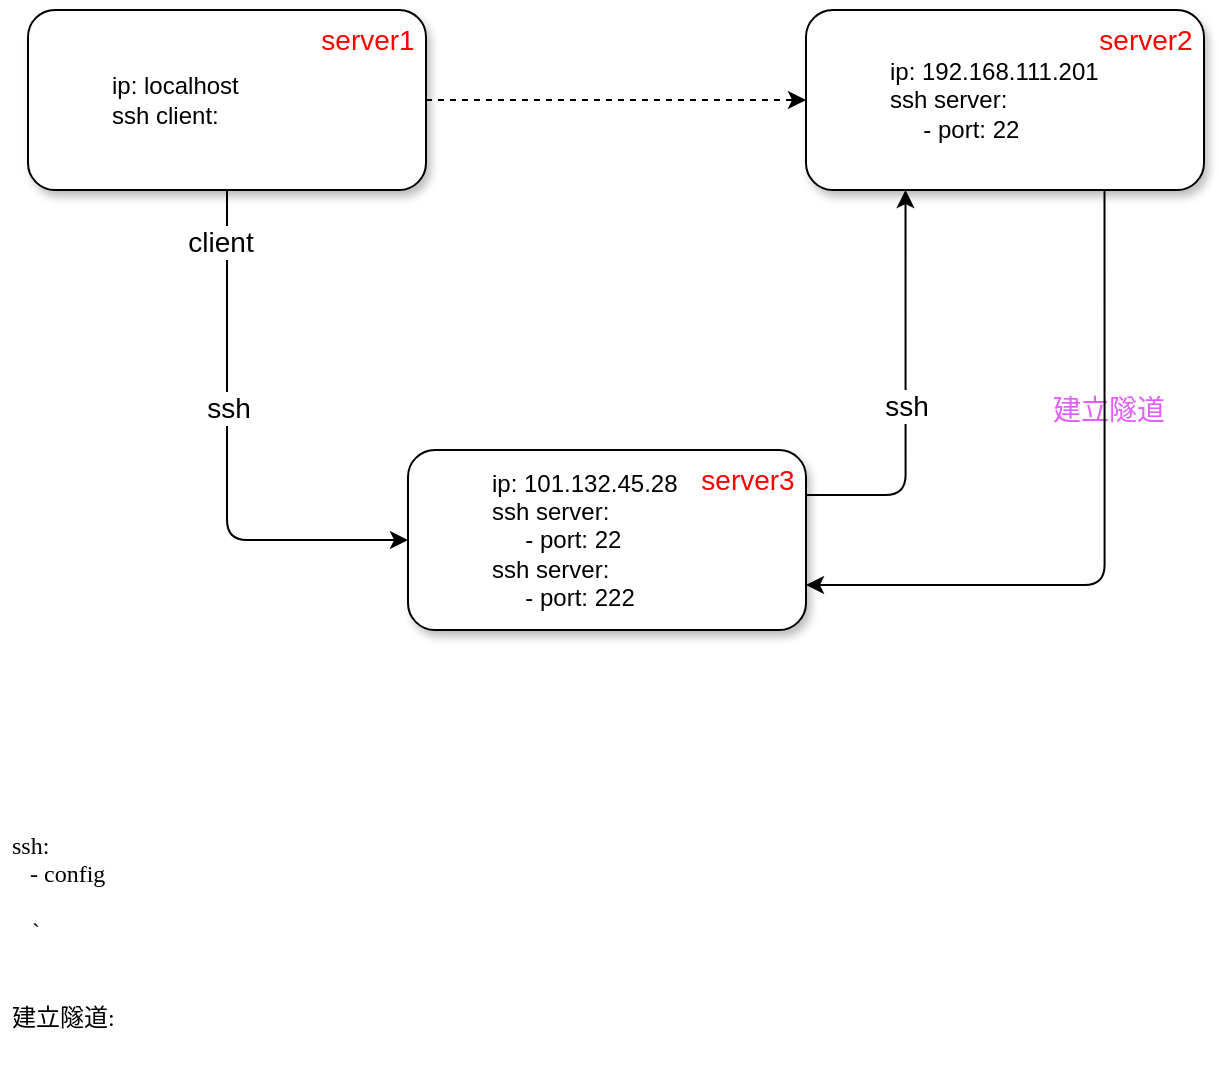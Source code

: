 <mxfile version="13.7.5" type="github"><diagram id="UmcQ1icWyEnYw7IK60mt" name="Page-1"><mxGraphModel dx="942" dy="621" grid="1" gridSize="10" guides="1" tooltips="1" connect="1" arrows="1" fold="1" page="1" pageScale="1" pageWidth="827" pageHeight="1169" math="0" shadow="0"><root><mxCell id="0"/><mxCell id="1" parent="0"/><mxCell id="b4KIYU_T_ngEaEL-dH6_-13" style="edgeStyle=orthogonalEdgeStyle;rounded=1;orthogonalLoop=1;jettySize=auto;html=1;exitX=1;exitY=0.25;exitDx=0;exitDy=0;entryX=0.25;entryY=1;entryDx=0;entryDy=0;labelBorderColor=none;shadow=0;" parent="1" source="b4KIYU_T_ngEaEL-dH6_-5" target="b4KIYU_T_ngEaEL-dH6_-10" edge="1"><mxGeometry relative="1" as="geometry"/></mxCell><mxCell id="b4KIYU_T_ngEaEL-dH6_-20" value="&lt;font style=&quot;font-size: 14px&quot; color=&quot;#e45eff&quot;&gt;建立隧道&lt;/font&gt;" style="edgeLabel;html=1;align=center;verticalAlign=middle;resizable=0;points=[];labelBorderColor=none;" parent="b4KIYU_T_ngEaEL-dH6_-13" vertex="1" connectable="0"><mxGeometry x="-0.548" relative="1" as="geometry"><mxPoint x="105" y="-42.5" as="offset"/></mxGeometry></mxCell><mxCell id="b4KIYU_T_ngEaEL-dH6_-5" value="&lt;blockquote style=&quot;margin: 0 0 0 40px ; border: none ; padding: 0px&quot;&gt;ip: 101.132.45.28&lt;/blockquote&gt;&lt;blockquote style=&quot;margin: 0 0 0 40px ; border: none ; padding: 0px&quot;&gt;ssh server:&amp;nbsp;&lt;/blockquote&gt;&lt;blockquote style=&quot;margin: 0 0 0 40px ; border: none ; padding: 0px&quot;&gt;&amp;nbsp; &amp;nbsp; &amp;nbsp;- port: 22&lt;/blockquote&gt;&lt;blockquote style=&quot;margin: 0 0 0 40px ; border: none ; padding: 0px&quot;&gt;&lt;span&gt;ssh server:&lt;/span&gt;&lt;/blockquote&gt;&lt;blockquote style=&quot;margin: 0 0 0 40px ; border: none ; padding: 0px&quot;&gt;&lt;span&gt;&amp;nbsp; &amp;nbsp; &amp;nbsp;- port: 222&lt;/span&gt;&lt;/blockquote&gt;" style="rounded=1;whiteSpace=wrap;html=1;align=left;labelBorderColor=none;shadow=1;" parent="1" vertex="1"><mxGeometry x="300" y="390" width="199" height="90" as="geometry"/></mxCell><mxCell id="b4KIYU_T_ngEaEL-dH6_-6" value="&lt;font style=&quot;font-size: 14px&quot; color=&quot;#ff0000&quot;&gt;server3&lt;/font&gt;" style="text;html=1;strokeColor=none;fillColor=none;align=center;verticalAlign=middle;whiteSpace=wrap;rounded=0;labelBorderColor=none;" parent="1" vertex="1"><mxGeometry x="445" y="390" width="50" height="30" as="geometry"/></mxCell><mxCell id="b4KIYU_T_ngEaEL-dH6_-12" style="edgeStyle=orthogonalEdgeStyle;rounded=1;orthogonalLoop=1;jettySize=auto;html=1;entryX=0;entryY=0.5;entryDx=0;entryDy=0;labelBorderColor=none;shadow=0;sketch=0;" parent="1" source="b4KIYU_T_ngEaEL-dH6_-8" target="b4KIYU_T_ngEaEL-dH6_-5" edge="1"><mxGeometry relative="1" as="geometry"/></mxCell><mxCell id="b4KIYU_T_ngEaEL-dH6_-14" value="&lt;font style=&quot;font-size: 14px&quot;&gt;ssh&lt;/font&gt;" style="edgeLabel;html=1;align=center;verticalAlign=middle;resizable=0;points=[];labelBorderColor=none;" parent="b4KIYU_T_ngEaEL-dH6_-12" vertex="1" connectable="0"><mxGeometry x="-0.179" y="3" relative="1" as="geometry"><mxPoint x="-3" as="offset"/></mxGeometry></mxCell><mxCell id="b4KIYU_T_ngEaEL-dH6_-19" style="edgeStyle=orthogonalEdgeStyle;rounded=0;orthogonalLoop=1;jettySize=auto;html=1;exitX=1;exitY=0.5;exitDx=0;exitDy=0;entryX=0;entryY=0.5;entryDx=0;entryDy=0;dashed=1;labelBorderColor=none;" parent="1" source="b4KIYU_T_ngEaEL-dH6_-8" target="b4KIYU_T_ngEaEL-dH6_-10" edge="1"><mxGeometry relative="1" as="geometry"/></mxCell><mxCell id="b4KIYU_T_ngEaEL-dH6_-8" value="&lt;blockquote style=&quot;margin: 0 0 0 40px ; border: none ; padding: 0px&quot;&gt;ip: localhost&lt;/blockquote&gt;&lt;blockquote style=&quot;margin: 0 0 0 40px ; border: none ; padding: 0px&quot;&gt;ssh client:&amp;nbsp;&lt;/blockquote&gt;" style="rounded=1;whiteSpace=wrap;html=1;align=left;labelBorderColor=none;shadow=1;" parent="1" vertex="1"><mxGeometry x="110" y="170" width="199" height="90" as="geometry"/></mxCell><mxCell id="b4KIYU_T_ngEaEL-dH6_-9" value="&lt;font style=&quot;font-size: 14px&quot; color=&quot;#ff0000&quot;&gt;server1&lt;/font&gt;" style="text;html=1;strokeColor=none;fillColor=none;align=center;verticalAlign=middle;whiteSpace=wrap;rounded=0;labelBorderColor=none;" parent="1" vertex="1"><mxGeometry x="255" y="170" width="50" height="30" as="geometry"/></mxCell><mxCell id="b4KIYU_T_ngEaEL-dH6_-21" style="edgeStyle=orthogonalEdgeStyle;rounded=1;orthogonalLoop=1;jettySize=auto;html=1;exitX=0.75;exitY=1;exitDx=0;exitDy=0;entryX=1;entryY=0.75;entryDx=0;entryDy=0;shadow=0;labelBorderColor=none;" parent="1" source="b4KIYU_T_ngEaEL-dH6_-10" target="b4KIYU_T_ngEaEL-dH6_-5" edge="1"><mxGeometry relative="1" as="geometry"/></mxCell><mxCell id="b4KIYU_T_ngEaEL-dH6_-10" value="&lt;blockquote style=&quot;margin: 0 0 0 40px ; border: none ; padding: 0px&quot;&gt;ip: 192.168.111.201&lt;/blockquote&gt;&lt;blockquote style=&quot;margin: 0 0 0 40px ; border: none ; padding: 0px&quot;&gt;ssh server:&amp;nbsp;&lt;/blockquote&gt;&lt;blockquote style=&quot;margin: 0 0 0 40px ; border: none ; padding: 0px&quot;&gt;&amp;nbsp; &amp;nbsp; &amp;nbsp;- port: 22&lt;/blockquote&gt;" style="rounded=1;whiteSpace=wrap;html=1;align=left;labelBorderColor=none;shadow=1;" parent="1" vertex="1"><mxGeometry x="499" y="170" width="199" height="90" as="geometry"/></mxCell><mxCell id="b4KIYU_T_ngEaEL-dH6_-11" value="&lt;font style=&quot;font-size: 14px&quot; color=&quot;#ff0000&quot;&gt;server2&lt;/font&gt;" style="text;html=1;strokeColor=none;fillColor=none;align=center;verticalAlign=middle;whiteSpace=wrap;rounded=0;labelBorderColor=none;" parent="1" vertex="1"><mxGeometry x="644" y="170" width="50" height="30" as="geometry"/></mxCell><mxCell id="b4KIYU_T_ngEaEL-dH6_-16" value="&lt;font style=&quot;font-size: 14px&quot;&gt;ssh&lt;/font&gt;" style="edgeLabel;html=1;align=center;verticalAlign=middle;resizable=0;points=[];labelBorderColor=none;" parent="1" vertex="1" connectable="0"><mxGeometry x="136" y="383" as="geometry"><mxPoint x="413" y="-15" as="offset"/></mxGeometry></mxCell><mxCell id="b4KIYU_T_ngEaEL-dH6_-18" value="&lt;font style=&quot;font-size: 14px&quot;&gt;client&lt;/font&gt;" style="edgeLabel;html=1;align=center;verticalAlign=middle;resizable=0;points=[];labelBorderColor=none;" parent="1" vertex="1" connectable="0"><mxGeometry x="539" y="443" as="geometry"><mxPoint x="-333" y="-157" as="offset"/></mxGeometry></mxCell><mxCell id="b4KIYU_T_ngEaEL-dH6_-22" value="&lt;font face=&quot;Garamond&quot;&gt;ssh:&amp;nbsp;&lt;br&gt;&amp;nbsp; &amp;nbsp;- config&lt;br&gt;&lt;br&gt;&amp;nbsp; &amp;nbsp;```&lt;br&gt;&lt;br&gt;&lt;br&gt;建立隧道:&amp;nbsp;&lt;br&gt;&lt;br&gt;&lt;/font&gt;" style="text;html=1;strokeColor=none;fillColor=none;align=left;verticalAlign=middle;whiteSpace=wrap;rounded=0;shadow=1;" parent="1" vertex="1"><mxGeometry x="100" y="575" width="430" height="125" as="geometry"/></mxCell></root></mxGraphModel></diagram></mxfile>